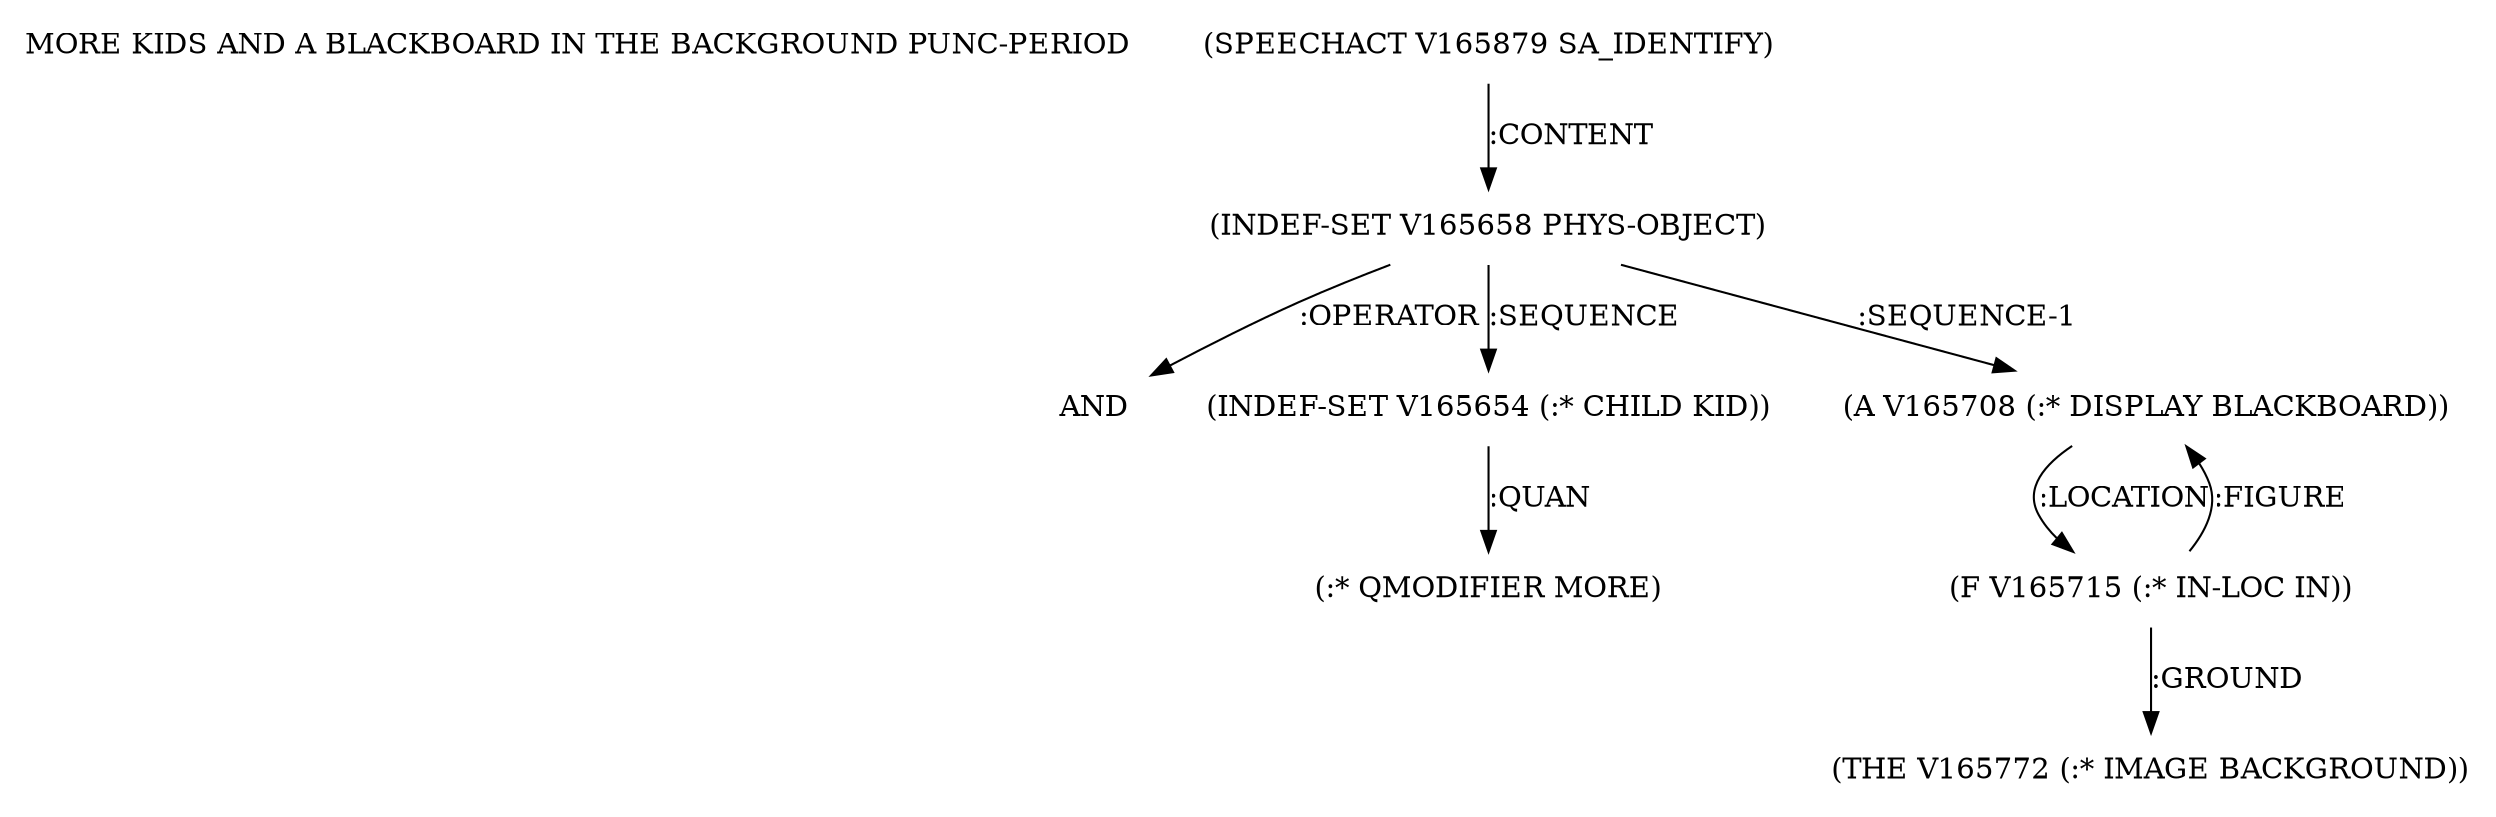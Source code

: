 digraph Terms {
  node [shape=none]
  "MORE KIDS AND A BLACKBOARD IN THE BACKGROUND PUNC-PERIOD"
  "V165879" [label="(SPEECHACT V165879 SA_IDENTIFY)"]
  "V165879" -> "V165658" [label=":CONTENT"]
  "V165658" [label="(INDEF-SET V165658 PHYS-OBJECT)"]
  "V165658" -> "NT166645" [label=":OPERATOR"]
  "NT166645" [label="AND"]
  "V165658" -> "V165654" [label=":SEQUENCE"]
  "V165658" -> "V165708" [label=":SEQUENCE-1"]
  "V165654" [label="(INDEF-SET V165654 (:* CHILD KID))"]
  "V165654" -> "NT166646" [label=":QUAN"]
  "NT166646" [label="(:* QMODIFIER MORE)"]
  "V165708" [label="(A V165708 (:* DISPLAY BLACKBOARD))"]
  "V165708" -> "V165715" [label=":LOCATION"]
  "V165715" [label="(F V165715 (:* IN-LOC IN))"]
  "V165715" -> "V165772" [label=":GROUND"]
  "V165715" -> "V165708" [label=":FIGURE"]
  "V165772" [label="(THE V165772 (:* IMAGE BACKGROUND))"]
}
